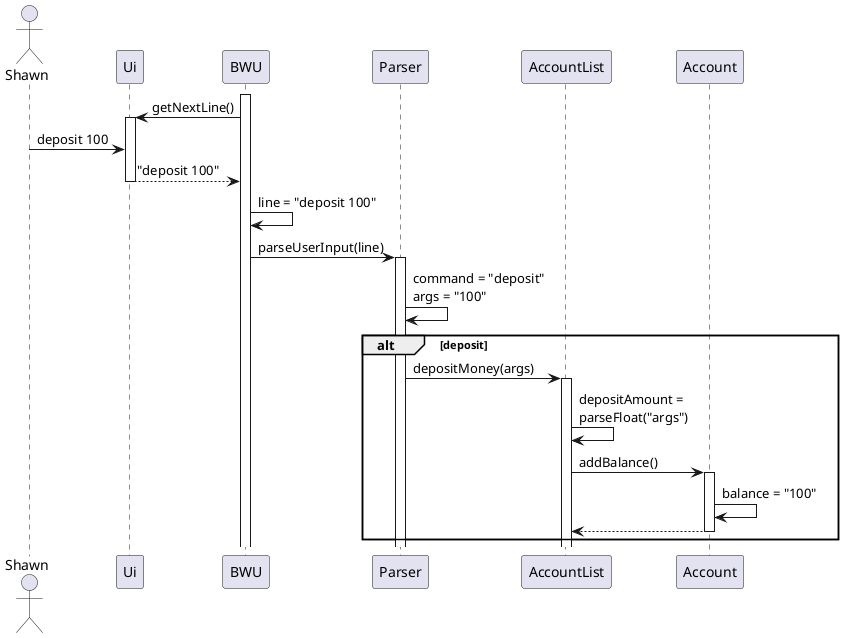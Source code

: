 @startuml
actor Shawn
participant Ui
participant BWU
participant Parser
participant AccountList
participant Account
activate BWU
BWU -> Ui:getNextLine()
activate Ui
Shawn -> Ui:deposit 100
Ui --> BWU:"deposit 100"
deactivate Ui
BWU -> BWU:line = "deposit 100"
BWU -> Parser:parseUserInput(line)
activate Parser
Parser -> Parser:command = "deposit"\nargs = "100"
alt deposit
Parser -> AccountList:depositMoney(args)
activate AccountList
AccountList -> AccountList:depositAmount = \nparseFloat("args")
AccountList -> Account:addBalance()
activate Account
Account -> Account:balance = "100"
Account --> AccountList
deactivate Account
end


@enduml